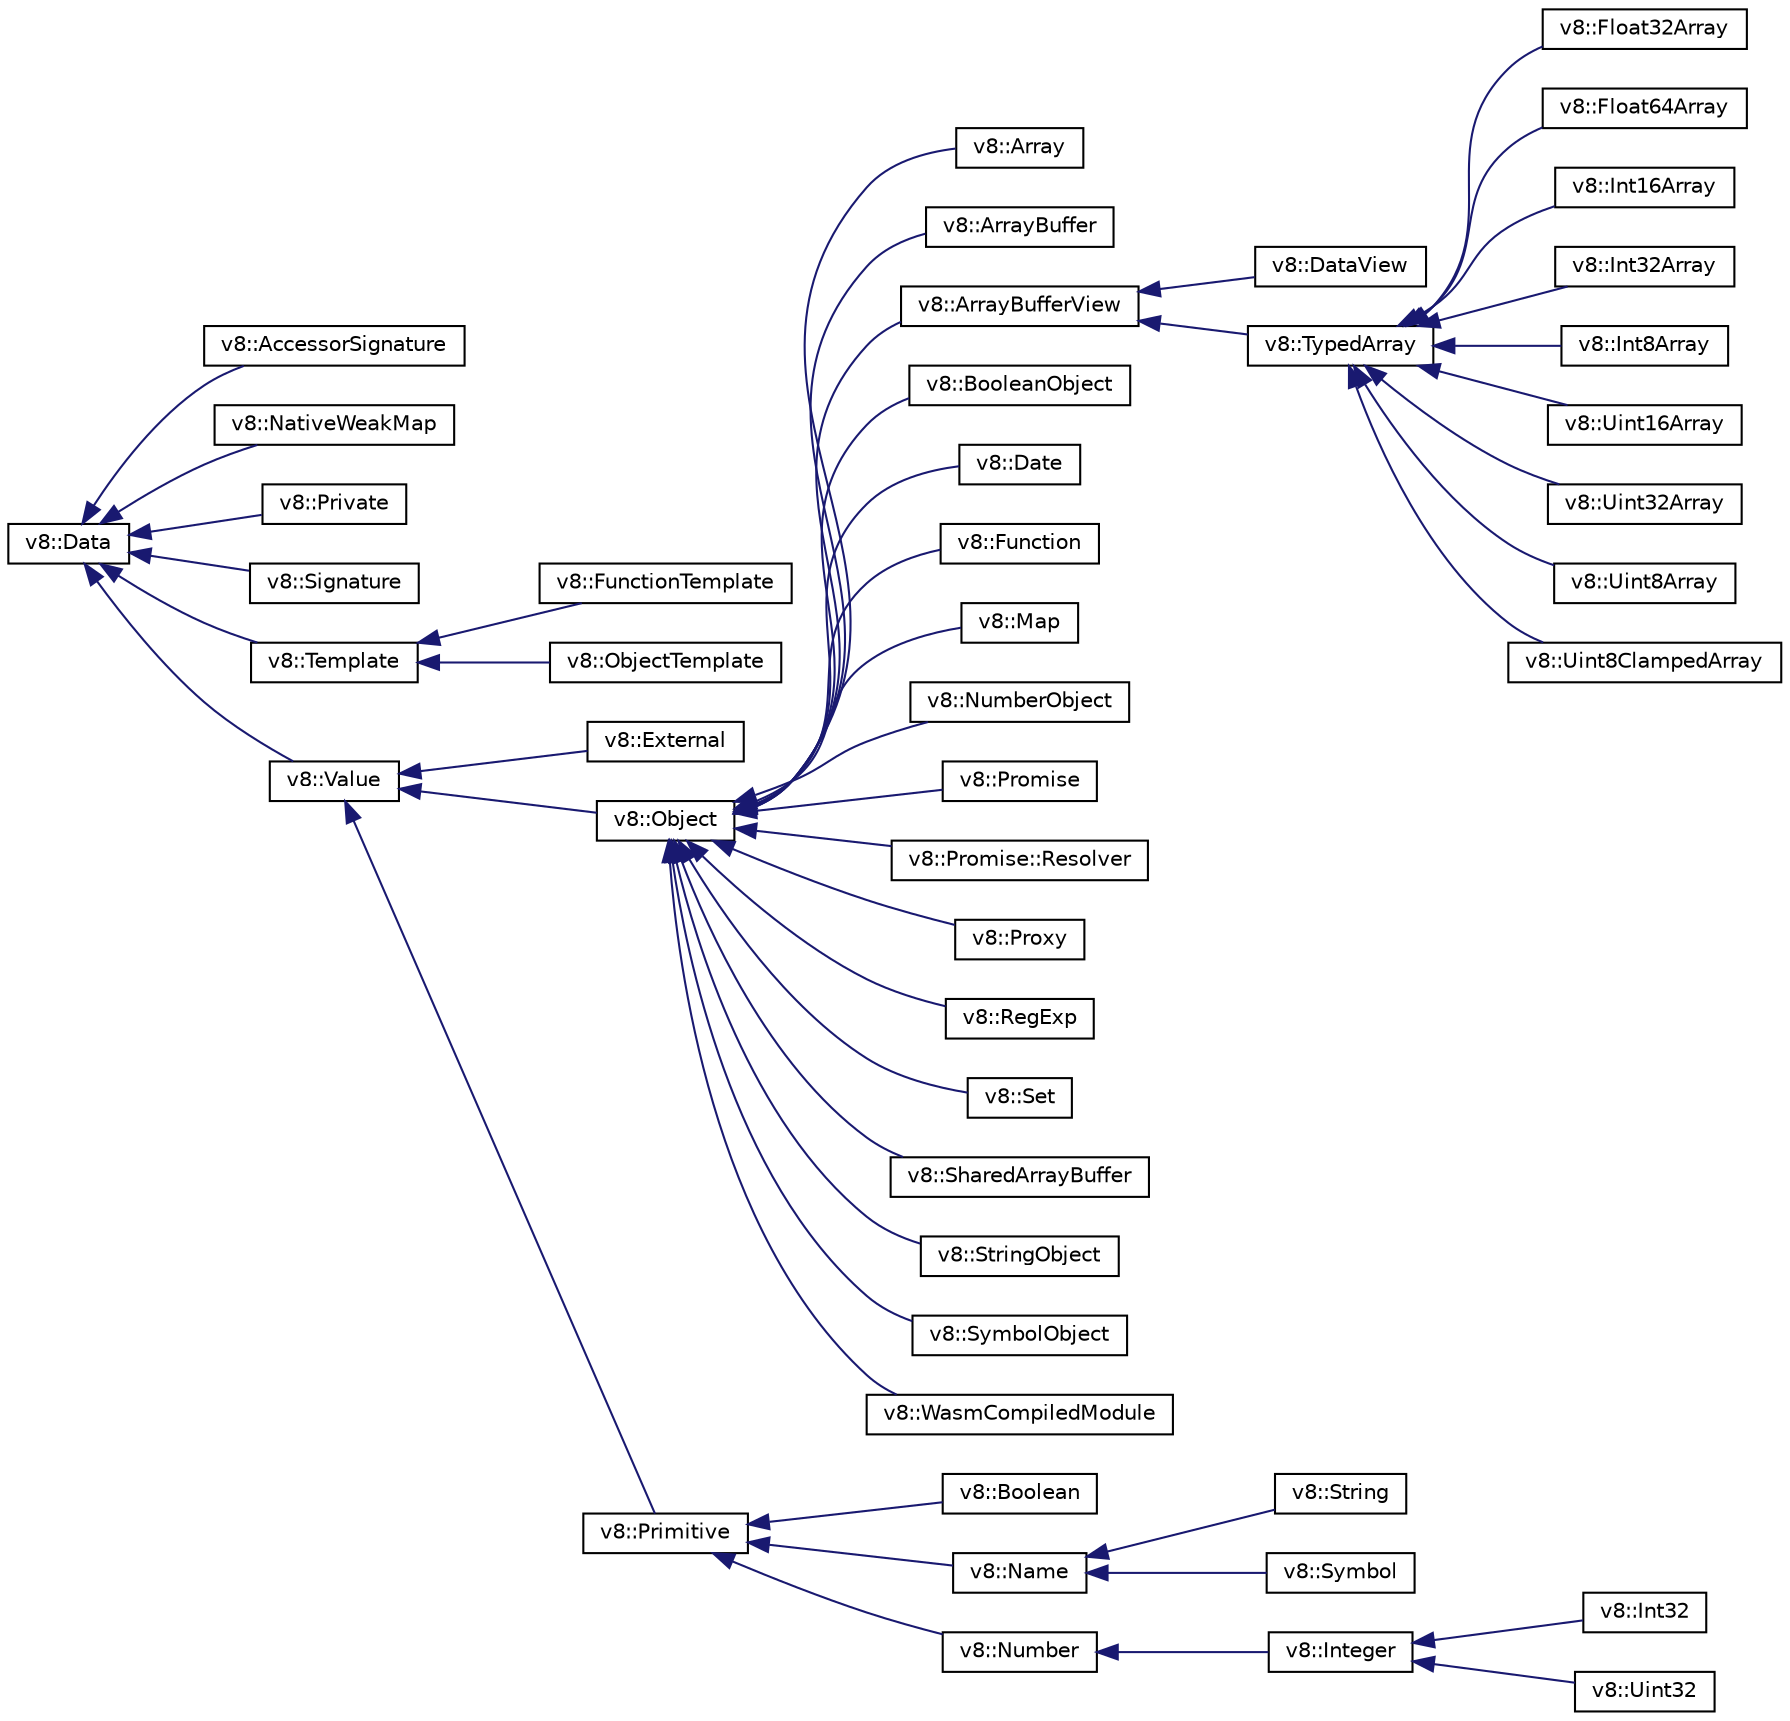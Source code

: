 digraph "Graphical Class Hierarchy"
{
  edge [fontname="Helvetica",fontsize="10",labelfontname="Helvetica",labelfontsize="10"];
  node [fontname="Helvetica",fontsize="10",shape=record];
  rankdir="LR";
  Node1 [label="v8::Data",height=0.2,width=0.4,color="black", fillcolor="white", style="filled",URL="$classv8_1_1Data.html"];
  Node1 -> Node2 [dir="back",color="midnightblue",fontsize="10",style="solid",fontname="Helvetica"];
  Node2 [label="v8::AccessorSignature",height=0.2,width=0.4,color="black", fillcolor="white", style="filled",URL="$classv8_1_1AccessorSignature.html"];
  Node1 -> Node3 [dir="back",color="midnightblue",fontsize="10",style="solid",fontname="Helvetica"];
  Node3 [label="v8::NativeWeakMap",height=0.2,width=0.4,color="black", fillcolor="white", style="filled",URL="$classv8_1_1NativeWeakMap.html"];
  Node1 -> Node4 [dir="back",color="midnightblue",fontsize="10",style="solid",fontname="Helvetica"];
  Node4 [label="v8::Private",height=0.2,width=0.4,color="black", fillcolor="white", style="filled",URL="$classv8_1_1Private.html"];
  Node1 -> Node5 [dir="back",color="midnightblue",fontsize="10",style="solid",fontname="Helvetica"];
  Node5 [label="v8::Signature",height=0.2,width=0.4,color="black", fillcolor="white", style="filled",URL="$classv8_1_1Signature.html"];
  Node1 -> Node6 [dir="back",color="midnightblue",fontsize="10",style="solid",fontname="Helvetica"];
  Node6 [label="v8::Template",height=0.2,width=0.4,color="black", fillcolor="white", style="filled",URL="$classv8_1_1Template.html"];
  Node6 -> Node7 [dir="back",color="midnightblue",fontsize="10",style="solid",fontname="Helvetica"];
  Node7 [label="v8::FunctionTemplate",height=0.2,width=0.4,color="black", fillcolor="white", style="filled",URL="$classv8_1_1FunctionTemplate.html"];
  Node6 -> Node8 [dir="back",color="midnightblue",fontsize="10",style="solid",fontname="Helvetica"];
  Node8 [label="v8::ObjectTemplate",height=0.2,width=0.4,color="black", fillcolor="white", style="filled",URL="$classv8_1_1ObjectTemplate.html"];
  Node1 -> Node9 [dir="back",color="midnightblue",fontsize="10",style="solid",fontname="Helvetica"];
  Node9 [label="v8::Value",height=0.2,width=0.4,color="black", fillcolor="white", style="filled",URL="$classv8_1_1Value.html"];
  Node9 -> Node10 [dir="back",color="midnightblue",fontsize="10",style="solid",fontname="Helvetica"];
  Node10 [label="v8::External",height=0.2,width=0.4,color="black", fillcolor="white", style="filled",URL="$classv8_1_1External.html"];
  Node9 -> Node11 [dir="back",color="midnightblue",fontsize="10",style="solid",fontname="Helvetica"];
  Node11 [label="v8::Object",height=0.2,width=0.4,color="black", fillcolor="white", style="filled",URL="$classv8_1_1Object.html"];
  Node11 -> Node12 [dir="back",color="midnightblue",fontsize="10",style="solid",fontname="Helvetica"];
  Node12 [label="v8::Array",height=0.2,width=0.4,color="black", fillcolor="white", style="filled",URL="$classv8_1_1Array.html"];
  Node11 -> Node13 [dir="back",color="midnightblue",fontsize="10",style="solid",fontname="Helvetica"];
  Node13 [label="v8::ArrayBuffer",height=0.2,width=0.4,color="black", fillcolor="white", style="filled",URL="$classv8_1_1ArrayBuffer.html"];
  Node11 -> Node14 [dir="back",color="midnightblue",fontsize="10",style="solid",fontname="Helvetica"];
  Node14 [label="v8::ArrayBufferView",height=0.2,width=0.4,color="black", fillcolor="white", style="filled",URL="$classv8_1_1ArrayBufferView.html"];
  Node14 -> Node15 [dir="back",color="midnightblue",fontsize="10",style="solid",fontname="Helvetica"];
  Node15 [label="v8::DataView",height=0.2,width=0.4,color="black", fillcolor="white", style="filled",URL="$classv8_1_1DataView.html"];
  Node14 -> Node16 [dir="back",color="midnightblue",fontsize="10",style="solid",fontname="Helvetica"];
  Node16 [label="v8::TypedArray",height=0.2,width=0.4,color="black", fillcolor="white", style="filled",URL="$classv8_1_1TypedArray.html"];
  Node16 -> Node17 [dir="back",color="midnightblue",fontsize="10",style="solid",fontname="Helvetica"];
  Node17 [label="v8::Float32Array",height=0.2,width=0.4,color="black", fillcolor="white", style="filled",URL="$classv8_1_1Float32Array.html"];
  Node16 -> Node18 [dir="back",color="midnightblue",fontsize="10",style="solid",fontname="Helvetica"];
  Node18 [label="v8::Float64Array",height=0.2,width=0.4,color="black", fillcolor="white", style="filled",URL="$classv8_1_1Float64Array.html"];
  Node16 -> Node19 [dir="back",color="midnightblue",fontsize="10",style="solid",fontname="Helvetica"];
  Node19 [label="v8::Int16Array",height=0.2,width=0.4,color="black", fillcolor="white", style="filled",URL="$classv8_1_1Int16Array.html"];
  Node16 -> Node20 [dir="back",color="midnightblue",fontsize="10",style="solid",fontname="Helvetica"];
  Node20 [label="v8::Int32Array",height=0.2,width=0.4,color="black", fillcolor="white", style="filled",URL="$classv8_1_1Int32Array.html"];
  Node16 -> Node21 [dir="back",color="midnightblue",fontsize="10",style="solid",fontname="Helvetica"];
  Node21 [label="v8::Int8Array",height=0.2,width=0.4,color="black", fillcolor="white", style="filled",URL="$classv8_1_1Int8Array.html"];
  Node16 -> Node22 [dir="back",color="midnightblue",fontsize="10",style="solid",fontname="Helvetica"];
  Node22 [label="v8::Uint16Array",height=0.2,width=0.4,color="black", fillcolor="white", style="filled",URL="$classv8_1_1Uint16Array.html"];
  Node16 -> Node23 [dir="back",color="midnightblue",fontsize="10",style="solid",fontname="Helvetica"];
  Node23 [label="v8::Uint32Array",height=0.2,width=0.4,color="black", fillcolor="white", style="filled",URL="$classv8_1_1Uint32Array.html"];
  Node16 -> Node24 [dir="back",color="midnightblue",fontsize="10",style="solid",fontname="Helvetica"];
  Node24 [label="v8::Uint8Array",height=0.2,width=0.4,color="black", fillcolor="white", style="filled",URL="$classv8_1_1Uint8Array.html"];
  Node16 -> Node25 [dir="back",color="midnightblue",fontsize="10",style="solid",fontname="Helvetica"];
  Node25 [label="v8::Uint8ClampedArray",height=0.2,width=0.4,color="black", fillcolor="white", style="filled",URL="$classv8_1_1Uint8ClampedArray.html"];
  Node11 -> Node26 [dir="back",color="midnightblue",fontsize="10",style="solid",fontname="Helvetica"];
  Node26 [label="v8::BooleanObject",height=0.2,width=0.4,color="black", fillcolor="white", style="filled",URL="$classv8_1_1BooleanObject.html"];
  Node11 -> Node27 [dir="back",color="midnightblue",fontsize="10",style="solid",fontname="Helvetica"];
  Node27 [label="v8::Date",height=0.2,width=0.4,color="black", fillcolor="white", style="filled",URL="$classv8_1_1Date.html"];
  Node11 -> Node28 [dir="back",color="midnightblue",fontsize="10",style="solid",fontname="Helvetica"];
  Node28 [label="v8::Function",height=0.2,width=0.4,color="black", fillcolor="white", style="filled",URL="$classv8_1_1Function.html"];
  Node11 -> Node29 [dir="back",color="midnightblue",fontsize="10",style="solid",fontname="Helvetica"];
  Node29 [label="v8::Map",height=0.2,width=0.4,color="black", fillcolor="white", style="filled",URL="$classv8_1_1Map.html"];
  Node11 -> Node30 [dir="back",color="midnightblue",fontsize="10",style="solid",fontname="Helvetica"];
  Node30 [label="v8::NumberObject",height=0.2,width=0.4,color="black", fillcolor="white", style="filled",URL="$classv8_1_1NumberObject.html"];
  Node11 -> Node31 [dir="back",color="midnightblue",fontsize="10",style="solid",fontname="Helvetica"];
  Node31 [label="v8::Promise",height=0.2,width=0.4,color="black", fillcolor="white", style="filled",URL="$classv8_1_1Promise.html"];
  Node11 -> Node32 [dir="back",color="midnightblue",fontsize="10",style="solid",fontname="Helvetica"];
  Node32 [label="v8::Promise::Resolver",height=0.2,width=0.4,color="black", fillcolor="white", style="filled",URL="$classv8_1_1Promise_1_1Resolver.html"];
  Node11 -> Node33 [dir="back",color="midnightblue",fontsize="10",style="solid",fontname="Helvetica"];
  Node33 [label="v8::Proxy",height=0.2,width=0.4,color="black", fillcolor="white", style="filled",URL="$classv8_1_1Proxy.html"];
  Node11 -> Node34 [dir="back",color="midnightblue",fontsize="10",style="solid",fontname="Helvetica"];
  Node34 [label="v8::RegExp",height=0.2,width=0.4,color="black", fillcolor="white", style="filled",URL="$classv8_1_1RegExp.html"];
  Node11 -> Node35 [dir="back",color="midnightblue",fontsize="10",style="solid",fontname="Helvetica"];
  Node35 [label="v8::Set",height=0.2,width=0.4,color="black", fillcolor="white", style="filled",URL="$classv8_1_1Set.html"];
  Node11 -> Node36 [dir="back",color="midnightblue",fontsize="10",style="solid",fontname="Helvetica"];
  Node36 [label="v8::SharedArrayBuffer",height=0.2,width=0.4,color="black", fillcolor="white", style="filled",URL="$classv8_1_1SharedArrayBuffer.html"];
  Node11 -> Node37 [dir="back",color="midnightblue",fontsize="10",style="solid",fontname="Helvetica"];
  Node37 [label="v8::StringObject",height=0.2,width=0.4,color="black", fillcolor="white", style="filled",URL="$classv8_1_1StringObject.html"];
  Node11 -> Node38 [dir="back",color="midnightblue",fontsize="10",style="solid",fontname="Helvetica"];
  Node38 [label="v8::SymbolObject",height=0.2,width=0.4,color="black", fillcolor="white", style="filled",URL="$classv8_1_1SymbolObject.html"];
  Node11 -> Node39 [dir="back",color="midnightblue",fontsize="10",style="solid",fontname="Helvetica"];
  Node39 [label="v8::WasmCompiledModule",height=0.2,width=0.4,color="black", fillcolor="white", style="filled",URL="$classv8_1_1WasmCompiledModule.html"];
  Node9 -> Node40 [dir="back",color="midnightblue",fontsize="10",style="solid",fontname="Helvetica"];
  Node40 [label="v8::Primitive",height=0.2,width=0.4,color="black", fillcolor="white", style="filled",URL="$classv8_1_1Primitive.html"];
  Node40 -> Node41 [dir="back",color="midnightblue",fontsize="10",style="solid",fontname="Helvetica"];
  Node41 [label="v8::Boolean",height=0.2,width=0.4,color="black", fillcolor="white", style="filled",URL="$classv8_1_1Boolean.html"];
  Node40 -> Node42 [dir="back",color="midnightblue",fontsize="10",style="solid",fontname="Helvetica"];
  Node42 [label="v8::Name",height=0.2,width=0.4,color="black", fillcolor="white", style="filled",URL="$classv8_1_1Name.html"];
  Node42 -> Node43 [dir="back",color="midnightblue",fontsize="10",style="solid",fontname="Helvetica"];
  Node43 [label="v8::String",height=0.2,width=0.4,color="black", fillcolor="white", style="filled",URL="$classv8_1_1String.html"];
  Node42 -> Node44 [dir="back",color="midnightblue",fontsize="10",style="solid",fontname="Helvetica"];
  Node44 [label="v8::Symbol",height=0.2,width=0.4,color="black", fillcolor="white", style="filled",URL="$classv8_1_1Symbol.html"];
  Node40 -> Node45 [dir="back",color="midnightblue",fontsize="10",style="solid",fontname="Helvetica"];
  Node45 [label="v8::Number",height=0.2,width=0.4,color="black", fillcolor="white", style="filled",URL="$classv8_1_1Number.html"];
  Node45 -> Node46 [dir="back",color="midnightblue",fontsize="10",style="solid",fontname="Helvetica"];
  Node46 [label="v8::Integer",height=0.2,width=0.4,color="black", fillcolor="white", style="filled",URL="$classv8_1_1Integer.html"];
  Node46 -> Node47 [dir="back",color="midnightblue",fontsize="10",style="solid",fontname="Helvetica"];
  Node47 [label="v8::Int32",height=0.2,width=0.4,color="black", fillcolor="white", style="filled",URL="$classv8_1_1Int32.html"];
  Node46 -> Node48 [dir="back",color="midnightblue",fontsize="10",style="solid",fontname="Helvetica"];
  Node48 [label="v8::Uint32",height=0.2,width=0.4,color="black", fillcolor="white", style="filled",URL="$classv8_1_1Uint32.html"];
}
